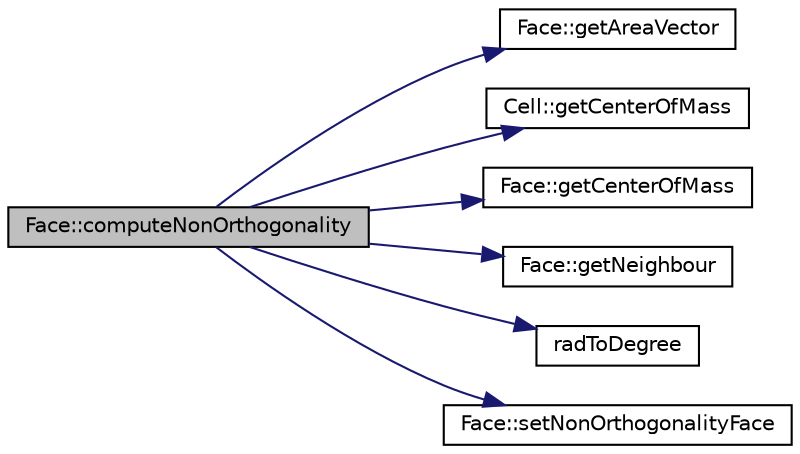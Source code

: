 digraph "Face::computeNonOrthogonality"
{
 // LATEX_PDF_SIZE
  bgcolor="transparent";
  edge [fontname="Helvetica",fontsize="10",labelfontname="Helvetica",labelfontsize="10"];
  node [fontname="Helvetica",fontsize="10",shape=record];
  rankdir="LR";
  Node1 [label="Face::computeNonOrthogonality",height=0.2,width=0.4,color="black", fillcolor="grey75", style="filled", fontcolor="black",tooltip=" "];
  Node1 -> Node2 [color="midnightblue",fontsize="10",style="solid",fontname="Helvetica"];
  Node2 [label="Face::getAreaVector",height=0.2,width=0.4,color="black",URL="$classFace.html#adb84ea7c362dfcf1e7e8f350f47593c0",tooltip=" "];
  Node1 -> Node3 [color="midnightblue",fontsize="10",style="solid",fontname="Helvetica"];
  Node3 [label="Cell::getCenterOfMass",height=0.2,width=0.4,color="black",URL="$classCell.html#a2b454c65d710f2c8d552d8110853515f",tooltip=" "];
  Node1 -> Node4 [color="midnightblue",fontsize="10",style="solid",fontname="Helvetica"];
  Node4 [label="Face::getCenterOfMass",height=0.2,width=0.4,color="black",URL="$classFace.html#ae92dcf0e836f4214917cde6c73b4692d",tooltip=" "];
  Node1 -> Node5 [color="midnightblue",fontsize="10",style="solid",fontname="Helvetica"];
  Node5 [label="Face::getNeighbour",height=0.2,width=0.4,color="black",URL="$classFace.html#a33743516939cc902d33a0845f2ce53db",tooltip=" "];
  Node1 -> Node6 [color="midnightblue",fontsize="10",style="solid",fontname="Helvetica"];
  Node6 [label="radToDegree",height=0.2,width=0.4,color="black",URL="$scalarOperations_8h.html#a349a2d176cfb9a9f11bd17051d039296",tooltip=" "];
  Node1 -> Node7 [color="midnightblue",fontsize="10",style="solid",fontname="Helvetica"];
  Node7 [label="Face::setNonOrthogonalityFace",height=0.2,width=0.4,color="black",URL="$classFace.html#a56d430e911b5573a920442f4b12532eb",tooltip=" "];
}

